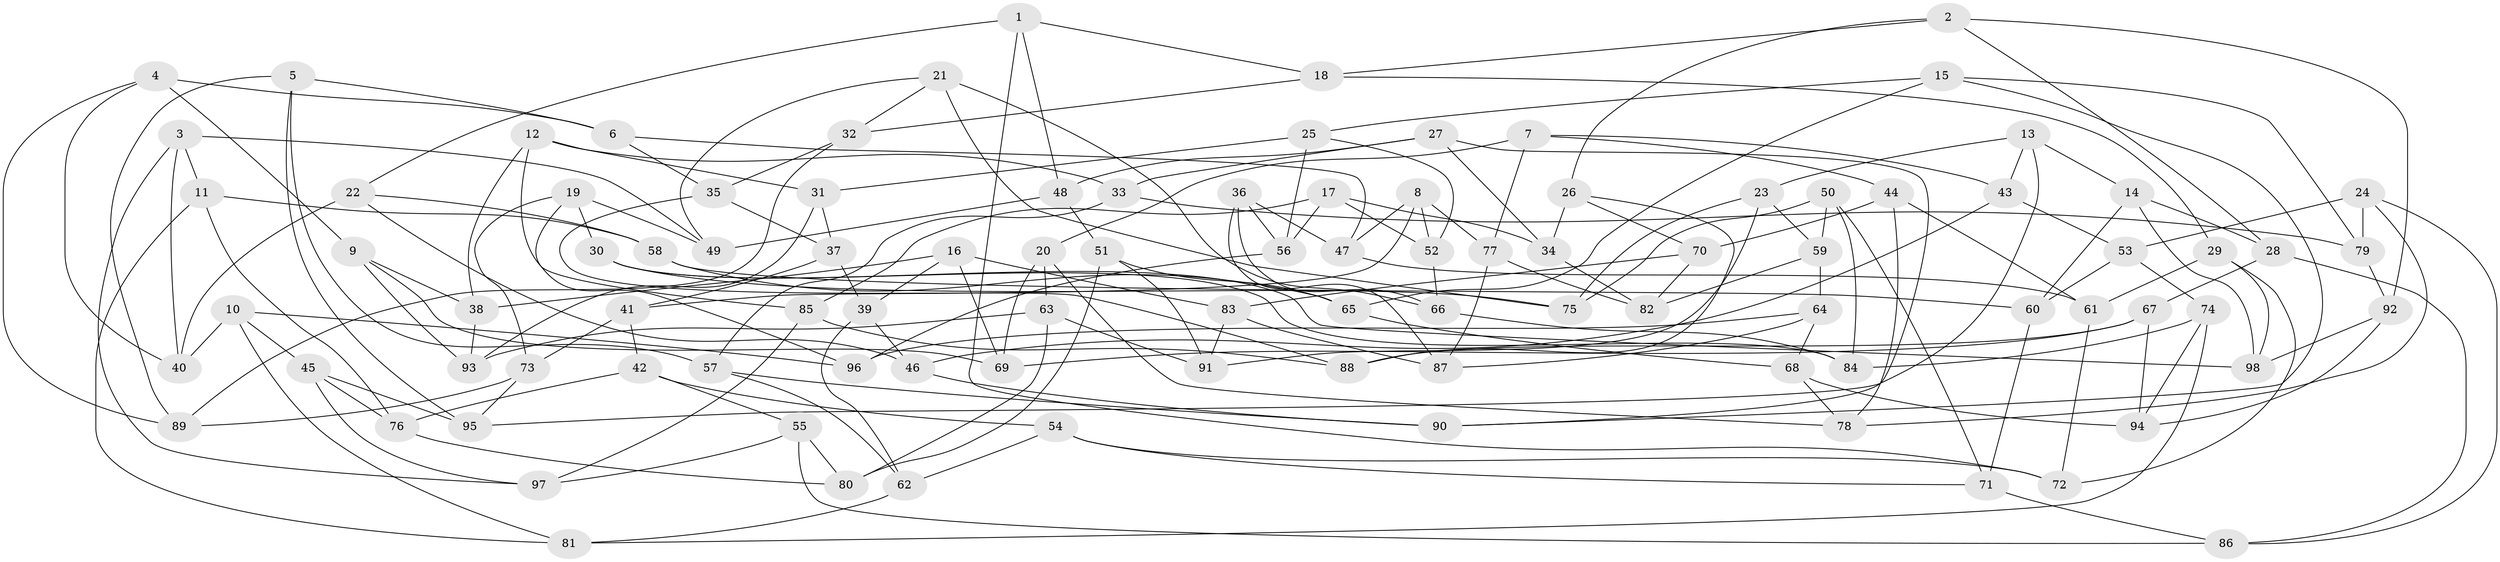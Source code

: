 // Generated by graph-tools (version 1.1) at 2025/03/03/09/25 03:03:10]
// undirected, 98 vertices, 196 edges
graph export_dot {
graph [start="1"]
  node [color=gray90,style=filled];
  1;
  2;
  3;
  4;
  5;
  6;
  7;
  8;
  9;
  10;
  11;
  12;
  13;
  14;
  15;
  16;
  17;
  18;
  19;
  20;
  21;
  22;
  23;
  24;
  25;
  26;
  27;
  28;
  29;
  30;
  31;
  32;
  33;
  34;
  35;
  36;
  37;
  38;
  39;
  40;
  41;
  42;
  43;
  44;
  45;
  46;
  47;
  48;
  49;
  50;
  51;
  52;
  53;
  54;
  55;
  56;
  57;
  58;
  59;
  60;
  61;
  62;
  63;
  64;
  65;
  66;
  67;
  68;
  69;
  70;
  71;
  72;
  73;
  74;
  75;
  76;
  77;
  78;
  79;
  80;
  81;
  82;
  83;
  84;
  85;
  86;
  87;
  88;
  89;
  90;
  91;
  92;
  93;
  94;
  95;
  96;
  97;
  98;
  1 -- 22;
  1 -- 72;
  1 -- 18;
  1 -- 48;
  2 -- 18;
  2 -- 26;
  2 -- 28;
  2 -- 92;
  3 -- 11;
  3 -- 97;
  3 -- 49;
  3 -- 40;
  4 -- 9;
  4 -- 6;
  4 -- 40;
  4 -- 89;
  5 -- 89;
  5 -- 57;
  5 -- 95;
  5 -- 6;
  6 -- 35;
  6 -- 47;
  7 -- 77;
  7 -- 20;
  7 -- 43;
  7 -- 44;
  8 -- 47;
  8 -- 52;
  8 -- 41;
  8 -- 77;
  9 -- 93;
  9 -- 38;
  9 -- 69;
  10 -- 45;
  10 -- 81;
  10 -- 96;
  10 -- 40;
  11 -- 58;
  11 -- 76;
  11 -- 81;
  12 -- 31;
  12 -- 85;
  12 -- 33;
  12 -- 38;
  13 -- 43;
  13 -- 23;
  13 -- 95;
  13 -- 14;
  14 -- 98;
  14 -- 28;
  14 -- 60;
  15 -- 65;
  15 -- 79;
  15 -- 90;
  15 -- 25;
  16 -- 69;
  16 -- 38;
  16 -- 83;
  16 -- 39;
  17 -- 52;
  17 -- 85;
  17 -- 56;
  17 -- 34;
  18 -- 32;
  18 -- 29;
  19 -- 30;
  19 -- 73;
  19 -- 96;
  19 -- 49;
  20 -- 63;
  20 -- 69;
  20 -- 78;
  21 -- 75;
  21 -- 66;
  21 -- 49;
  21 -- 32;
  22 -- 46;
  22 -- 40;
  22 -- 58;
  23 -- 59;
  23 -- 75;
  23 -- 91;
  24 -- 79;
  24 -- 86;
  24 -- 78;
  24 -- 53;
  25 -- 56;
  25 -- 52;
  25 -- 31;
  26 -- 34;
  26 -- 88;
  26 -- 70;
  27 -- 33;
  27 -- 48;
  27 -- 34;
  27 -- 90;
  28 -- 67;
  28 -- 86;
  29 -- 98;
  29 -- 61;
  29 -- 72;
  30 -- 75;
  30 -- 84;
  30 -- 98;
  31 -- 93;
  31 -- 37;
  32 -- 89;
  32 -- 35;
  33 -- 79;
  33 -- 57;
  34 -- 82;
  35 -- 37;
  35 -- 88;
  36 -- 47;
  36 -- 87;
  36 -- 66;
  36 -- 56;
  37 -- 41;
  37 -- 39;
  38 -- 93;
  39 -- 46;
  39 -- 62;
  41 -- 42;
  41 -- 73;
  42 -- 54;
  42 -- 55;
  42 -- 76;
  43 -- 53;
  43 -- 46;
  44 -- 61;
  44 -- 78;
  44 -- 70;
  45 -- 95;
  45 -- 97;
  45 -- 76;
  46 -- 90;
  47 -- 61;
  48 -- 49;
  48 -- 51;
  50 -- 84;
  50 -- 71;
  50 -- 75;
  50 -- 59;
  51 -- 91;
  51 -- 65;
  51 -- 80;
  52 -- 66;
  53 -- 60;
  53 -- 74;
  54 -- 71;
  54 -- 62;
  54 -- 72;
  55 -- 86;
  55 -- 97;
  55 -- 80;
  56 -- 96;
  57 -- 62;
  57 -- 90;
  58 -- 65;
  58 -- 60;
  59 -- 82;
  59 -- 64;
  60 -- 71;
  61 -- 72;
  62 -- 81;
  63 -- 80;
  63 -- 93;
  63 -- 91;
  64 -- 68;
  64 -- 96;
  64 -- 87;
  65 -- 68;
  66 -- 84;
  67 -- 69;
  67 -- 88;
  67 -- 94;
  68 -- 94;
  68 -- 78;
  70 -- 82;
  70 -- 83;
  71 -- 86;
  73 -- 95;
  73 -- 89;
  74 -- 94;
  74 -- 81;
  74 -- 84;
  76 -- 80;
  77 -- 82;
  77 -- 87;
  79 -- 92;
  83 -- 91;
  83 -- 87;
  85 -- 88;
  85 -- 97;
  92 -- 94;
  92 -- 98;
}

